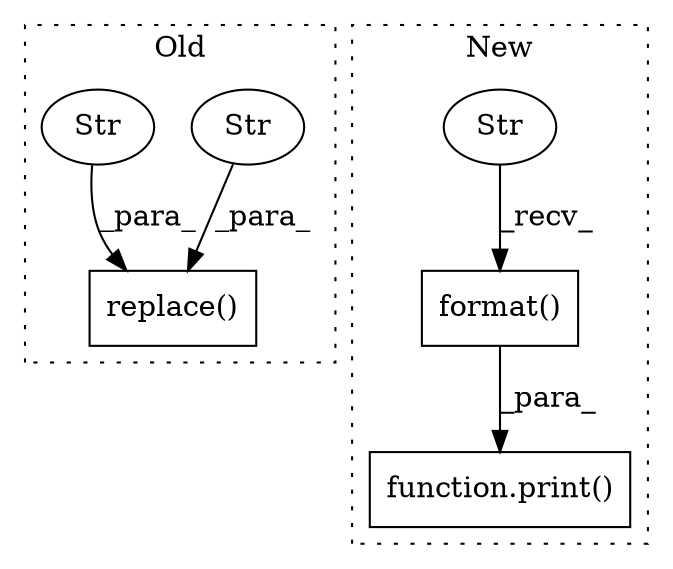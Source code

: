 digraph G {
subgraph cluster0 {
1 [label="replace()" a="75" s="868,895" l="17,1" shape="box"];
4 [label="Str" a="66" s="893" l="2" shape="ellipse"];
5 [label="Str" a="66" s="885" l="6" shape="ellipse"];
label = "Old";
style="dotted";
}
subgraph cluster1 {
2 [label="format()" a="75" s="464,497" l="26,1" shape="box"];
3 [label="Str" a="66" s="464" l="18" shape="ellipse"];
6 [label="function.print()" a="75" s="458,498" l="6,1" shape="box"];
label = "New";
style="dotted";
}
2 -> 6 [label="_para_"];
3 -> 2 [label="_recv_"];
4 -> 1 [label="_para_"];
5 -> 1 [label="_para_"];
}